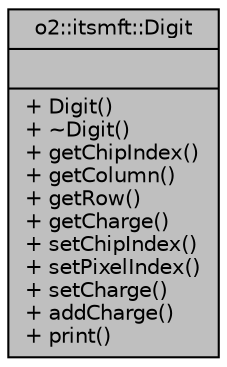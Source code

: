 digraph "o2::itsmft::Digit"
{
 // INTERACTIVE_SVG=YES
  bgcolor="transparent";
  edge [fontname="Helvetica",fontsize="10",labelfontname="Helvetica",labelfontsize="10"];
  node [fontname="Helvetica",fontsize="10",shape=record];
  Node1 [label="{o2::itsmft::Digit\n||+ Digit()\l+ ~Digit()\l+ getChipIndex()\l+ getColumn()\l+ getRow()\l+ getCharge()\l+ setChipIndex()\l+ setPixelIndex()\l+ setCharge()\l+ addCharge()\l+ print()\l}",height=0.2,width=0.4,color="black", fillcolor="grey75", style="filled", fontcolor="black"];
}
